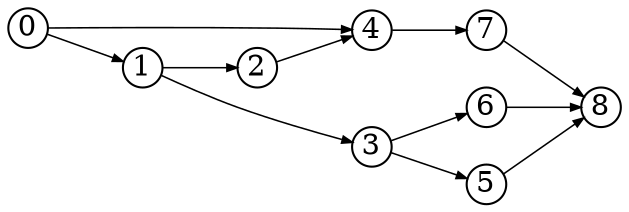 digraph{
  rankdir=LR
  node [shape=circle,fixedsize=true,width=.26]
  edge [penwidth=0.75,arrowsize=0.5]
  8 -> {}
  7 -> {8}
  6 -> {8}
  5 -> {8}
  4 -> {7}
  3 -> {5 6}
  2 -> {4}
  1 -> {2 3}
  0 -> {1 4}
}
